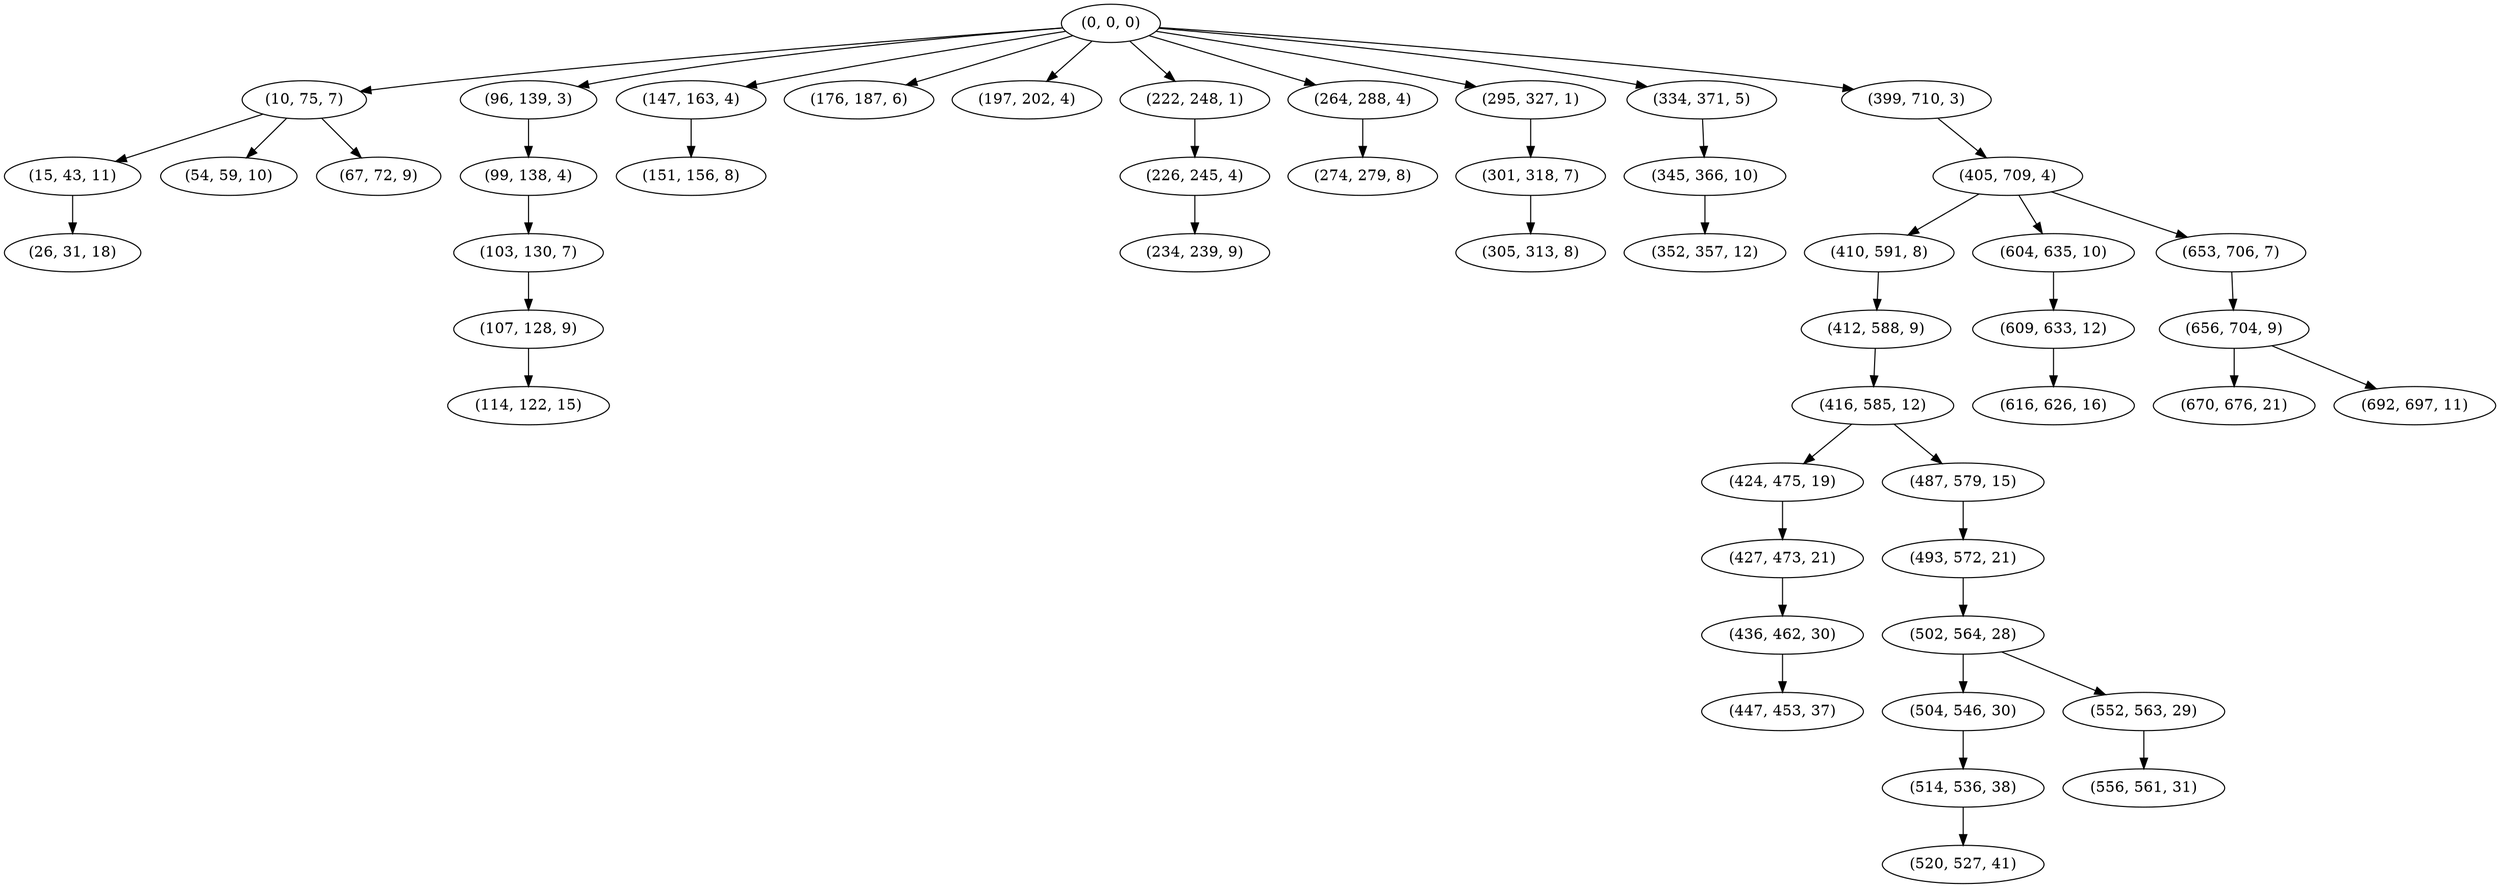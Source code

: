 digraph tree {
    "(0, 0, 0)";
    "(10, 75, 7)";
    "(15, 43, 11)";
    "(26, 31, 18)";
    "(54, 59, 10)";
    "(67, 72, 9)";
    "(96, 139, 3)";
    "(99, 138, 4)";
    "(103, 130, 7)";
    "(107, 128, 9)";
    "(114, 122, 15)";
    "(147, 163, 4)";
    "(151, 156, 8)";
    "(176, 187, 6)";
    "(197, 202, 4)";
    "(222, 248, 1)";
    "(226, 245, 4)";
    "(234, 239, 9)";
    "(264, 288, 4)";
    "(274, 279, 8)";
    "(295, 327, 1)";
    "(301, 318, 7)";
    "(305, 313, 8)";
    "(334, 371, 5)";
    "(345, 366, 10)";
    "(352, 357, 12)";
    "(399, 710, 3)";
    "(405, 709, 4)";
    "(410, 591, 8)";
    "(412, 588, 9)";
    "(416, 585, 12)";
    "(424, 475, 19)";
    "(427, 473, 21)";
    "(436, 462, 30)";
    "(447, 453, 37)";
    "(487, 579, 15)";
    "(493, 572, 21)";
    "(502, 564, 28)";
    "(504, 546, 30)";
    "(514, 536, 38)";
    "(520, 527, 41)";
    "(552, 563, 29)";
    "(556, 561, 31)";
    "(604, 635, 10)";
    "(609, 633, 12)";
    "(616, 626, 16)";
    "(653, 706, 7)";
    "(656, 704, 9)";
    "(670, 676, 21)";
    "(692, 697, 11)";
    "(0, 0, 0)" -> "(10, 75, 7)";
    "(0, 0, 0)" -> "(96, 139, 3)";
    "(0, 0, 0)" -> "(147, 163, 4)";
    "(0, 0, 0)" -> "(176, 187, 6)";
    "(0, 0, 0)" -> "(197, 202, 4)";
    "(0, 0, 0)" -> "(222, 248, 1)";
    "(0, 0, 0)" -> "(264, 288, 4)";
    "(0, 0, 0)" -> "(295, 327, 1)";
    "(0, 0, 0)" -> "(334, 371, 5)";
    "(0, 0, 0)" -> "(399, 710, 3)";
    "(10, 75, 7)" -> "(15, 43, 11)";
    "(10, 75, 7)" -> "(54, 59, 10)";
    "(10, 75, 7)" -> "(67, 72, 9)";
    "(15, 43, 11)" -> "(26, 31, 18)";
    "(96, 139, 3)" -> "(99, 138, 4)";
    "(99, 138, 4)" -> "(103, 130, 7)";
    "(103, 130, 7)" -> "(107, 128, 9)";
    "(107, 128, 9)" -> "(114, 122, 15)";
    "(147, 163, 4)" -> "(151, 156, 8)";
    "(222, 248, 1)" -> "(226, 245, 4)";
    "(226, 245, 4)" -> "(234, 239, 9)";
    "(264, 288, 4)" -> "(274, 279, 8)";
    "(295, 327, 1)" -> "(301, 318, 7)";
    "(301, 318, 7)" -> "(305, 313, 8)";
    "(334, 371, 5)" -> "(345, 366, 10)";
    "(345, 366, 10)" -> "(352, 357, 12)";
    "(399, 710, 3)" -> "(405, 709, 4)";
    "(405, 709, 4)" -> "(410, 591, 8)";
    "(405, 709, 4)" -> "(604, 635, 10)";
    "(405, 709, 4)" -> "(653, 706, 7)";
    "(410, 591, 8)" -> "(412, 588, 9)";
    "(412, 588, 9)" -> "(416, 585, 12)";
    "(416, 585, 12)" -> "(424, 475, 19)";
    "(416, 585, 12)" -> "(487, 579, 15)";
    "(424, 475, 19)" -> "(427, 473, 21)";
    "(427, 473, 21)" -> "(436, 462, 30)";
    "(436, 462, 30)" -> "(447, 453, 37)";
    "(487, 579, 15)" -> "(493, 572, 21)";
    "(493, 572, 21)" -> "(502, 564, 28)";
    "(502, 564, 28)" -> "(504, 546, 30)";
    "(502, 564, 28)" -> "(552, 563, 29)";
    "(504, 546, 30)" -> "(514, 536, 38)";
    "(514, 536, 38)" -> "(520, 527, 41)";
    "(552, 563, 29)" -> "(556, 561, 31)";
    "(604, 635, 10)" -> "(609, 633, 12)";
    "(609, 633, 12)" -> "(616, 626, 16)";
    "(653, 706, 7)" -> "(656, 704, 9)";
    "(656, 704, 9)" -> "(670, 676, 21)";
    "(656, 704, 9)" -> "(692, 697, 11)";
}
